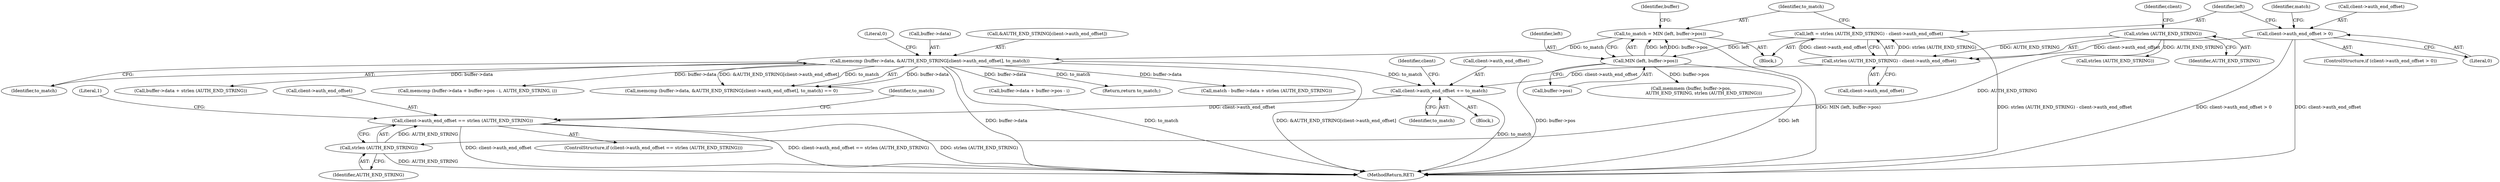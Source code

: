 digraph "1_flatpak_52346bf187b5a7f1c0fe9075b328b7ad6abe78f6@pointer" {
"1000158" [label="(Call,client->auth_end_offset == strlen (AUTH_END_STRING))"];
"1000152" [label="(Call,client->auth_end_offset += to_match)"];
"1000139" [label="(Call,memcmp (buffer->data, &AUTH_END_STRING[client->auth_end_offset], to_match))"];
"1000130" [label="(Call,to_match = MIN (left, buffer->pos))"];
"1000132" [label="(Call,MIN (left, buffer->pos))"];
"1000121" [label="(Call,left = strlen (AUTH_END_STRING) - client->auth_end_offset)"];
"1000123" [label="(Call,strlen (AUTH_END_STRING) - client->auth_end_offset)"];
"1000124" [label="(Call,strlen (AUTH_END_STRING))"];
"1000114" [label="(Call,client->auth_end_offset > 0)"];
"1000162" [label="(Call,strlen (AUTH_END_STRING))"];
"1000159" [label="(Call,client->auth_end_offset)"];
"1000177" [label="(Call,memmem (buffer, buffer->pos,\n                  AUTH_END_STRING, strlen (AUTH_END_STRING)))"];
"1000113" [label="(ControlStructure,if (client->auth_end_offset > 0))"];
"1000158" [label="(Call,client->auth_end_offset == strlen (AUTH_END_STRING))"];
"1000162" [label="(Call,strlen (AUTH_END_STRING))"];
"1000153" [label="(Call,client->auth_end_offset)"];
"1000163" [label="(Identifier,AUTH_END_STRING)"];
"1000151" [label="(Block,)"];
"1000119" [label="(Block,)"];
"1000130" [label="(Call,to_match = MIN (left, buffer->pos))"];
"1000124" [label="(Call,strlen (AUTH_END_STRING))"];
"1000131" [label="(Identifier,to_match)"];
"1000123" [label="(Call,strlen (AUTH_END_STRING) - client->auth_end_offset)"];
"1000218" [label="(Call,buffer->data + buffer->pos - i)"];
"1000122" [label="(Identifier,left)"];
"1000133" [label="(Identifier,left)"];
"1000126" [label="(Call,client->auth_end_offset)"];
"1000160" [label="(Identifier,client)"];
"1000118" [label="(Literal,0)"];
"1000164" [label="(Return,return to_match;)"];
"1000132" [label="(Call,MIN (left, buffer->pos))"];
"1000127" [label="(Identifier,client)"];
"1000190" [label="(Call,match - buffer->data + strlen (AUTH_END_STRING))"];
"1000141" [label="(Identifier,buffer)"];
"1000152" [label="(Call,client->auth_end_offset += to_match)"];
"1000157" [label="(ControlStructure,if (client->auth_end_offset == strlen (AUTH_END_STRING)))"];
"1000115" [label="(Call,client->auth_end_offset)"];
"1000139" [label="(Call,memcmp (buffer->data, &AUTH_END_STRING[client->auth_end_offset], to_match))"];
"1000176" [label="(Identifier,match)"];
"1000140" [label="(Call,buffer->data)"];
"1000149" [label="(Identifier,to_match)"];
"1000165" [label="(Identifier,to_match)"];
"1000156" [label="(Identifier,to_match)"];
"1000134" [label="(Call,buffer->pos)"];
"1000192" [label="(Call,buffer->data + strlen (AUTH_END_STRING))"];
"1000240" [label="(MethodReturn,RET)"];
"1000217" [label="(Call,memcmp (buffer->data + buffer->pos - i, AUTH_END_STRING, i))"];
"1000143" [label="(Call,&AUTH_END_STRING[client->auth_end_offset])"];
"1000183" [label="(Call,strlen (AUTH_END_STRING))"];
"1000121" [label="(Call,left = strlen (AUTH_END_STRING) - client->auth_end_offset)"];
"1000114" [label="(Call,client->auth_end_offset > 0)"];
"1000150" [label="(Literal,0)"];
"1000125" [label="(Identifier,AUTH_END_STRING)"];
"1000168" [label="(Literal,1)"];
"1000138" [label="(Call,memcmp (buffer->data, &AUTH_END_STRING[client->auth_end_offset], to_match) == 0)"];
"1000158" -> "1000157"  [label="AST: "];
"1000158" -> "1000162"  [label="CFG: "];
"1000159" -> "1000158"  [label="AST: "];
"1000162" -> "1000158"  [label="AST: "];
"1000165" -> "1000158"  [label="CFG: "];
"1000168" -> "1000158"  [label="CFG: "];
"1000158" -> "1000240"  [label="DDG: client->auth_end_offset"];
"1000158" -> "1000240"  [label="DDG: client->auth_end_offset == strlen (AUTH_END_STRING)"];
"1000158" -> "1000240"  [label="DDG: strlen (AUTH_END_STRING)"];
"1000152" -> "1000158"  [label="DDG: client->auth_end_offset"];
"1000162" -> "1000158"  [label="DDG: AUTH_END_STRING"];
"1000152" -> "1000151"  [label="AST: "];
"1000152" -> "1000156"  [label="CFG: "];
"1000153" -> "1000152"  [label="AST: "];
"1000156" -> "1000152"  [label="AST: "];
"1000160" -> "1000152"  [label="CFG: "];
"1000152" -> "1000240"  [label="DDG: to_match"];
"1000139" -> "1000152"  [label="DDG: to_match"];
"1000123" -> "1000152"  [label="DDG: client->auth_end_offset"];
"1000139" -> "1000138"  [label="AST: "];
"1000139" -> "1000149"  [label="CFG: "];
"1000140" -> "1000139"  [label="AST: "];
"1000143" -> "1000139"  [label="AST: "];
"1000149" -> "1000139"  [label="AST: "];
"1000150" -> "1000139"  [label="CFG: "];
"1000139" -> "1000240"  [label="DDG: &AUTH_END_STRING[client->auth_end_offset]"];
"1000139" -> "1000240"  [label="DDG: buffer->data"];
"1000139" -> "1000240"  [label="DDG: to_match"];
"1000139" -> "1000138"  [label="DDG: buffer->data"];
"1000139" -> "1000138"  [label="DDG: &AUTH_END_STRING[client->auth_end_offset]"];
"1000139" -> "1000138"  [label="DDG: to_match"];
"1000130" -> "1000139"  [label="DDG: to_match"];
"1000139" -> "1000164"  [label="DDG: to_match"];
"1000139" -> "1000190"  [label="DDG: buffer->data"];
"1000139" -> "1000192"  [label="DDG: buffer->data"];
"1000139" -> "1000217"  [label="DDG: buffer->data"];
"1000139" -> "1000218"  [label="DDG: buffer->data"];
"1000130" -> "1000119"  [label="AST: "];
"1000130" -> "1000132"  [label="CFG: "];
"1000131" -> "1000130"  [label="AST: "];
"1000132" -> "1000130"  [label="AST: "];
"1000141" -> "1000130"  [label="CFG: "];
"1000130" -> "1000240"  [label="DDG: MIN (left, buffer->pos)"];
"1000132" -> "1000130"  [label="DDG: left"];
"1000132" -> "1000130"  [label="DDG: buffer->pos"];
"1000132" -> "1000134"  [label="CFG: "];
"1000133" -> "1000132"  [label="AST: "];
"1000134" -> "1000132"  [label="AST: "];
"1000132" -> "1000240"  [label="DDG: left"];
"1000132" -> "1000240"  [label="DDG: buffer->pos"];
"1000121" -> "1000132"  [label="DDG: left"];
"1000132" -> "1000177"  [label="DDG: buffer->pos"];
"1000121" -> "1000119"  [label="AST: "];
"1000121" -> "1000123"  [label="CFG: "];
"1000122" -> "1000121"  [label="AST: "];
"1000123" -> "1000121"  [label="AST: "];
"1000131" -> "1000121"  [label="CFG: "];
"1000121" -> "1000240"  [label="DDG: strlen (AUTH_END_STRING) - client->auth_end_offset"];
"1000123" -> "1000121"  [label="DDG: strlen (AUTH_END_STRING)"];
"1000123" -> "1000121"  [label="DDG: client->auth_end_offset"];
"1000123" -> "1000126"  [label="CFG: "];
"1000124" -> "1000123"  [label="AST: "];
"1000126" -> "1000123"  [label="AST: "];
"1000124" -> "1000123"  [label="DDG: AUTH_END_STRING"];
"1000114" -> "1000123"  [label="DDG: client->auth_end_offset"];
"1000124" -> "1000125"  [label="CFG: "];
"1000125" -> "1000124"  [label="AST: "];
"1000127" -> "1000124"  [label="CFG: "];
"1000124" -> "1000162"  [label="DDG: AUTH_END_STRING"];
"1000124" -> "1000183"  [label="DDG: AUTH_END_STRING"];
"1000114" -> "1000113"  [label="AST: "];
"1000114" -> "1000118"  [label="CFG: "];
"1000115" -> "1000114"  [label="AST: "];
"1000118" -> "1000114"  [label="AST: "];
"1000122" -> "1000114"  [label="CFG: "];
"1000176" -> "1000114"  [label="CFG: "];
"1000114" -> "1000240"  [label="DDG: client->auth_end_offset > 0"];
"1000114" -> "1000240"  [label="DDG: client->auth_end_offset"];
"1000162" -> "1000163"  [label="CFG: "];
"1000163" -> "1000162"  [label="AST: "];
"1000162" -> "1000240"  [label="DDG: AUTH_END_STRING"];
}
